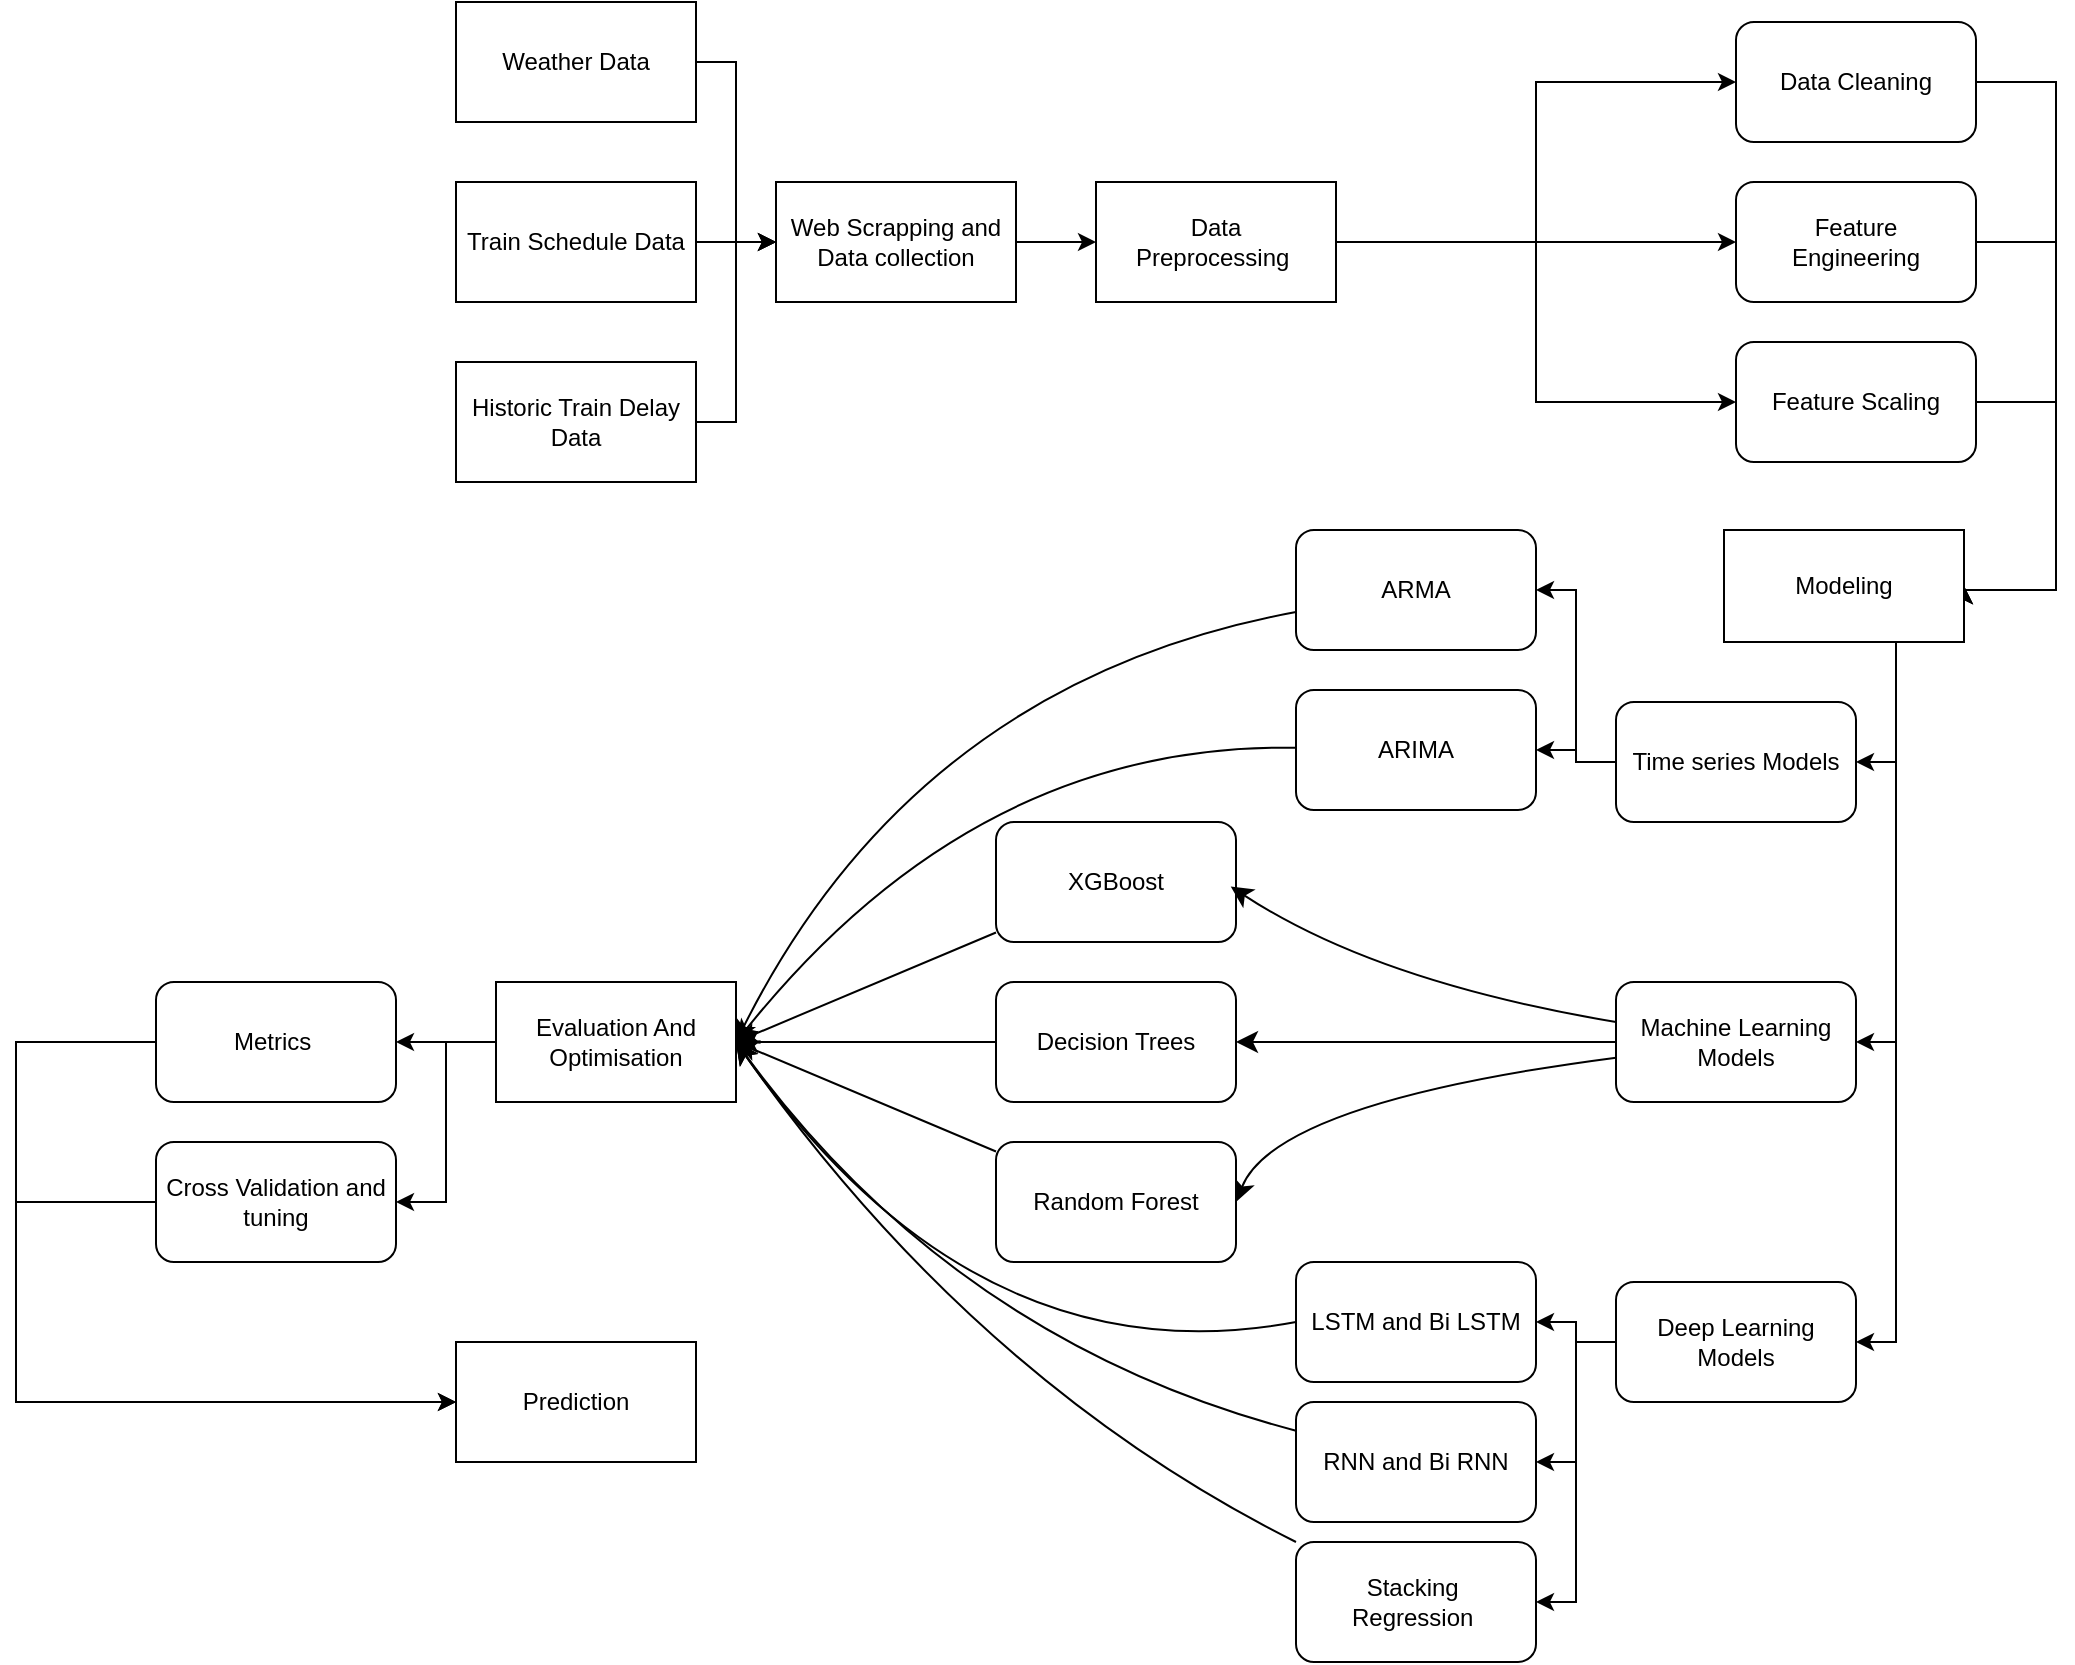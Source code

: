 <mxfile version="24.8.3">
  <diagram name="Page-1" id="Oc6mzuHaexsoy2SZjhDX">
    <mxGraphModel dx="2021" dy="847" grid="1" gridSize="10" guides="1" tooltips="1" connect="1" arrows="1" fold="1" page="1" pageScale="1" pageWidth="827" pageHeight="1169" math="0" shadow="0">
      <root>
        <mxCell id="0" />
        <mxCell id="1" parent="0" />
        <mxCell id="stg8ZOWepQ2pk7FR4M00-12" value="" style="edgeStyle=orthogonalEdgeStyle;rounded=0;orthogonalLoop=1;jettySize=auto;html=1;" parent="1" source="stg8ZOWepQ2pk7FR4M00-1" target="stg8ZOWepQ2pk7FR4M00-8" edge="1">
          <mxGeometry relative="1" as="geometry" />
        </mxCell>
        <mxCell id="stg8ZOWepQ2pk7FR4M00-1" value="Web Scrapping and Data collection" style="rounded=0;whiteSpace=wrap;html=1;" parent="1" vertex="1">
          <mxGeometry x="-120" y="410" width="120" height="60" as="geometry" />
        </mxCell>
        <mxCell id="stg8ZOWepQ2pk7FR4M00-4" style="edgeStyle=orthogonalEdgeStyle;rounded=0;orthogonalLoop=1;jettySize=auto;html=1;entryX=0;entryY=0.5;entryDx=0;entryDy=0;" parent="1" source="stg8ZOWepQ2pk7FR4M00-2" target="stg8ZOWepQ2pk7FR4M00-1" edge="1">
          <mxGeometry relative="1" as="geometry" />
        </mxCell>
        <mxCell id="stg8ZOWepQ2pk7FR4M00-2" value="Weather Data" style="rounded=0;whiteSpace=wrap;html=1;" parent="1" vertex="1">
          <mxGeometry x="-280" y="320" width="120" height="60" as="geometry" />
        </mxCell>
        <mxCell id="stg8ZOWepQ2pk7FR4M00-5" style="edgeStyle=orthogonalEdgeStyle;rounded=0;orthogonalLoop=1;jettySize=auto;html=1;" parent="1" source="stg8ZOWepQ2pk7FR4M00-3" edge="1">
          <mxGeometry relative="1" as="geometry">
            <mxPoint x="-120" y="440" as="targetPoint" />
            <Array as="points">
              <mxPoint x="-140" y="530" />
              <mxPoint x="-140" y="440" />
            </Array>
          </mxGeometry>
        </mxCell>
        <mxCell id="stg8ZOWepQ2pk7FR4M00-3" value="Historic Train Delay Data" style="rounded=0;whiteSpace=wrap;html=1;" parent="1" vertex="1">
          <mxGeometry x="-280" y="500" width="120" height="60" as="geometry" />
        </mxCell>
        <mxCell id="stg8ZOWepQ2pk7FR4M00-7" value="" style="edgeStyle=orthogonalEdgeStyle;rounded=0;orthogonalLoop=1;jettySize=auto;html=1;" parent="1" source="stg8ZOWepQ2pk7FR4M00-6" target="stg8ZOWepQ2pk7FR4M00-1" edge="1">
          <mxGeometry relative="1" as="geometry" />
        </mxCell>
        <mxCell id="stg8ZOWepQ2pk7FR4M00-6" value="Train Schedule Data" style="rounded=0;whiteSpace=wrap;html=1;" parent="1" vertex="1">
          <mxGeometry x="-280" y="410" width="120" height="60" as="geometry" />
        </mxCell>
        <mxCell id="stg8ZOWepQ2pk7FR4M00-13" value="" style="edgeStyle=orthogonalEdgeStyle;rounded=0;orthogonalLoop=1;jettySize=auto;html=1;" parent="1" source="stg8ZOWepQ2pk7FR4M00-8" target="stg8ZOWepQ2pk7FR4M00-10" edge="1">
          <mxGeometry relative="1" as="geometry" />
        </mxCell>
        <mxCell id="stg8ZOWepQ2pk7FR4M00-14" style="edgeStyle=orthogonalEdgeStyle;rounded=0;orthogonalLoop=1;jettySize=auto;html=1;entryX=0;entryY=0.5;entryDx=0;entryDy=0;" parent="1" source="stg8ZOWepQ2pk7FR4M00-8" target="stg8ZOWepQ2pk7FR4M00-9" edge="1">
          <mxGeometry relative="1" as="geometry" />
        </mxCell>
        <mxCell id="stg8ZOWepQ2pk7FR4M00-15" style="edgeStyle=orthogonalEdgeStyle;rounded=0;orthogonalLoop=1;jettySize=auto;html=1;entryX=0;entryY=0.5;entryDx=0;entryDy=0;" parent="1" source="stg8ZOWepQ2pk7FR4M00-8" target="stg8ZOWepQ2pk7FR4M00-11" edge="1">
          <mxGeometry relative="1" as="geometry" />
        </mxCell>
        <mxCell id="stg8ZOWepQ2pk7FR4M00-8" value="Data&lt;div&gt;Preprocessing&amp;nbsp;&lt;/div&gt;" style="rounded=0;whiteSpace=wrap;html=1;" parent="1" vertex="1">
          <mxGeometry x="40" y="410" width="120" height="60" as="geometry" />
        </mxCell>
        <mxCell id="stg8ZOWepQ2pk7FR4M00-21" style="edgeStyle=orthogonalEdgeStyle;rounded=0;orthogonalLoop=1;jettySize=auto;html=1;entryX=1;entryY=0.5;entryDx=0;entryDy=0;" parent="1" source="stg8ZOWepQ2pk7FR4M00-9" target="stg8ZOWepQ2pk7FR4M00-16" edge="1">
          <mxGeometry relative="1" as="geometry">
            <Array as="points">
              <mxPoint x="520" y="360" />
              <mxPoint x="520" y="614" />
            </Array>
          </mxGeometry>
        </mxCell>
        <mxCell id="stg8ZOWepQ2pk7FR4M00-9" value="Data Cleaning" style="rounded=1;whiteSpace=wrap;html=1;" parent="1" vertex="1">
          <mxGeometry x="360" y="330" width="120" height="60" as="geometry" />
        </mxCell>
        <mxCell id="stg8ZOWepQ2pk7FR4M00-22" style="edgeStyle=orthogonalEdgeStyle;rounded=0;orthogonalLoop=1;jettySize=auto;html=1;entryX=1;entryY=0.5;entryDx=0;entryDy=0;" parent="1" source="stg8ZOWepQ2pk7FR4M00-10" target="stg8ZOWepQ2pk7FR4M00-16" edge="1">
          <mxGeometry relative="1" as="geometry">
            <Array as="points">
              <mxPoint x="520" y="440" />
              <mxPoint x="520" y="614" />
            </Array>
          </mxGeometry>
        </mxCell>
        <mxCell id="stg8ZOWepQ2pk7FR4M00-10" value="Feature&lt;div&gt;&amp;nbsp;Engineering&amp;nbsp;&lt;/div&gt;" style="rounded=1;whiteSpace=wrap;html=1;" parent="1" vertex="1">
          <mxGeometry x="360" y="410" width="120" height="60" as="geometry" />
        </mxCell>
        <mxCell id="stg8ZOWepQ2pk7FR4M00-23" style="edgeStyle=orthogonalEdgeStyle;rounded=0;orthogonalLoop=1;jettySize=auto;html=1;entryX=1;entryY=0.5;entryDx=0;entryDy=0;" parent="1" source="stg8ZOWepQ2pk7FR4M00-11" target="stg8ZOWepQ2pk7FR4M00-16" edge="1">
          <mxGeometry relative="1" as="geometry">
            <Array as="points">
              <mxPoint x="520" y="520" />
              <mxPoint x="520" y="614" />
            </Array>
          </mxGeometry>
        </mxCell>
        <mxCell id="stg8ZOWepQ2pk7FR4M00-11" value="Feature Scaling" style="rounded=1;whiteSpace=wrap;html=1;" parent="1" vertex="1">
          <mxGeometry x="360" y="490" width="120" height="60" as="geometry" />
        </mxCell>
        <mxCell id="stg8ZOWepQ2pk7FR4M00-26" style="edgeStyle=orthogonalEdgeStyle;rounded=0;orthogonalLoop=1;jettySize=auto;html=1;entryX=1;entryY=0.5;entryDx=0;entryDy=0;" parent="1" source="stg8ZOWepQ2pk7FR4M00-16" target="stg8ZOWepQ2pk7FR4M00-20" edge="1">
          <mxGeometry relative="1" as="geometry">
            <Array as="points">
              <mxPoint x="440" y="700" />
            </Array>
          </mxGeometry>
        </mxCell>
        <mxCell id="stg8ZOWepQ2pk7FR4M00-41" style="edgeStyle=orthogonalEdgeStyle;rounded=0;orthogonalLoop=1;jettySize=auto;html=1;entryX=1;entryY=0.5;entryDx=0;entryDy=0;" parent="1" source="stg8ZOWepQ2pk7FR4M00-16" target="stg8ZOWepQ2pk7FR4M00-32" edge="1">
          <mxGeometry relative="1" as="geometry">
            <Array as="points">
              <mxPoint x="440" y="840" />
            </Array>
          </mxGeometry>
        </mxCell>
        <mxCell id="stg8ZOWepQ2pk7FR4M00-43" style="edgeStyle=orthogonalEdgeStyle;rounded=0;orthogonalLoop=1;jettySize=auto;html=1;entryX=1;entryY=0.5;entryDx=0;entryDy=0;" parent="1" source="stg8ZOWepQ2pk7FR4M00-16" target="stg8ZOWepQ2pk7FR4M00-42" edge="1">
          <mxGeometry relative="1" as="geometry">
            <Array as="points">
              <mxPoint x="440" y="990" />
            </Array>
          </mxGeometry>
        </mxCell>
        <mxCell id="stg8ZOWepQ2pk7FR4M00-16" value="Modeling" style="rounded=0;whiteSpace=wrap;html=1;" parent="1" vertex="1">
          <mxGeometry x="354" y="584" width="120" height="56" as="geometry" />
        </mxCell>
        <mxCell id="stg8ZOWepQ2pk7FR4M00-27" style="edgeStyle=orthogonalEdgeStyle;rounded=0;orthogonalLoop=1;jettySize=auto;html=1;entryX=1;entryY=0.5;entryDx=0;entryDy=0;" parent="1" source="stg8ZOWepQ2pk7FR4M00-20" target="stg8ZOWepQ2pk7FR4M00-24" edge="1">
          <mxGeometry relative="1" as="geometry" />
        </mxCell>
        <mxCell id="stg8ZOWepQ2pk7FR4M00-28" style="edgeStyle=orthogonalEdgeStyle;rounded=0;orthogonalLoop=1;jettySize=auto;html=1;entryX=1;entryY=0.5;entryDx=0;entryDy=0;" parent="1" source="stg8ZOWepQ2pk7FR4M00-20" target="stg8ZOWepQ2pk7FR4M00-25" edge="1">
          <mxGeometry relative="1" as="geometry" />
        </mxCell>
        <mxCell id="stg8ZOWepQ2pk7FR4M00-20" value="Time series Models" style="rounded=1;whiteSpace=wrap;html=1;" parent="1" vertex="1">
          <mxGeometry x="300" y="670" width="120" height="60" as="geometry" />
        </mxCell>
        <mxCell id="30z2oHUKhD7mHLdZUFcd-13" style="edgeStyle=none;curved=1;rounded=0;orthogonalLoop=1;jettySize=auto;html=1;entryX=1;entryY=0.5;entryDx=0;entryDy=0;fontSize=12;startSize=8;endSize=8;" edge="1" parent="1" source="stg8ZOWepQ2pk7FR4M00-24" target="stg8ZOWepQ2pk7FR4M00-52">
          <mxGeometry relative="1" as="geometry">
            <Array as="points">
              <mxPoint x="-50" y="660" />
            </Array>
          </mxGeometry>
        </mxCell>
        <mxCell id="stg8ZOWepQ2pk7FR4M00-24" value="ARMA" style="rounded=1;whiteSpace=wrap;html=1;" parent="1" vertex="1">
          <mxGeometry x="140" y="584" width="120" height="60" as="geometry" />
        </mxCell>
        <mxCell id="30z2oHUKhD7mHLdZUFcd-14" style="edgeStyle=none;curved=1;rounded=0;orthogonalLoop=1;jettySize=auto;html=1;entryX=1;entryY=0.5;entryDx=0;entryDy=0;fontSize=12;startSize=8;endSize=8;" edge="1" parent="1" source="stg8ZOWepQ2pk7FR4M00-25" target="stg8ZOWepQ2pk7FR4M00-52">
          <mxGeometry relative="1" as="geometry">
            <Array as="points">
              <mxPoint x="-20" y="690" />
            </Array>
          </mxGeometry>
        </mxCell>
        <mxCell id="stg8ZOWepQ2pk7FR4M00-25" value="ARIMA" style="rounded=1;whiteSpace=wrap;html=1;" parent="1" vertex="1">
          <mxGeometry x="140" y="664" width="120" height="60" as="geometry" />
        </mxCell>
        <mxCell id="30z2oHUKhD7mHLdZUFcd-2" style="edgeStyle=none;curved=1;rounded=0;orthogonalLoop=1;jettySize=auto;html=1;entryX=1;entryY=0.5;entryDx=0;entryDy=0;fontSize=12;startSize=8;endSize=8;" edge="1" parent="1" source="stg8ZOWepQ2pk7FR4M00-32" target="stg8ZOWepQ2pk7FR4M00-33">
          <mxGeometry relative="1" as="geometry" />
        </mxCell>
        <mxCell id="30z2oHUKhD7mHLdZUFcd-9" style="edgeStyle=none;curved=1;rounded=0;orthogonalLoop=1;jettySize=auto;html=1;entryX=1;entryY=0.5;entryDx=0;entryDy=0;fontSize=12;startSize=8;endSize=8;" edge="1" parent="1" source="stg8ZOWepQ2pk7FR4M00-32" target="stg8ZOWepQ2pk7FR4M00-34">
          <mxGeometry relative="1" as="geometry">
            <Array as="points">
              <mxPoint x="130" y="870" />
            </Array>
          </mxGeometry>
        </mxCell>
        <mxCell id="stg8ZOWepQ2pk7FR4M00-32" value="Machine Learning Models" style="rounded=1;whiteSpace=wrap;html=1;" parent="1" vertex="1">
          <mxGeometry x="300" y="810" width="120" height="60" as="geometry" />
        </mxCell>
        <mxCell id="30z2oHUKhD7mHLdZUFcd-11" style="edgeStyle=none;curved=1;rounded=0;orthogonalLoop=1;jettySize=auto;html=1;entryX=1;entryY=0.5;entryDx=0;entryDy=0;fontSize=12;startSize=8;endSize=8;" edge="1" parent="1" source="stg8ZOWepQ2pk7FR4M00-33" target="stg8ZOWepQ2pk7FR4M00-52">
          <mxGeometry relative="1" as="geometry" />
        </mxCell>
        <mxCell id="stg8ZOWepQ2pk7FR4M00-33" value="Decision Trees" style="rounded=1;whiteSpace=wrap;html=1;" parent="1" vertex="1">
          <mxGeometry x="-10" y="810" width="120" height="60" as="geometry" />
        </mxCell>
        <mxCell id="30z2oHUKhD7mHLdZUFcd-12" style="edgeStyle=none;curved=1;rounded=0;orthogonalLoop=1;jettySize=auto;html=1;entryX=1;entryY=0.5;entryDx=0;entryDy=0;fontSize=12;startSize=8;endSize=8;" edge="1" parent="1" source="stg8ZOWepQ2pk7FR4M00-34" target="stg8ZOWepQ2pk7FR4M00-52">
          <mxGeometry relative="1" as="geometry" />
        </mxCell>
        <mxCell id="stg8ZOWepQ2pk7FR4M00-34" value="Random Forest" style="rounded=1;whiteSpace=wrap;html=1;" parent="1" vertex="1">
          <mxGeometry x="-10" y="890" width="120" height="60" as="geometry" />
        </mxCell>
        <mxCell id="30z2oHUKhD7mHLdZUFcd-10" style="edgeStyle=none;curved=1;rounded=0;orthogonalLoop=1;jettySize=auto;html=1;entryX=1;entryY=0.5;entryDx=0;entryDy=0;fontSize=12;startSize=8;endSize=8;" edge="1" parent="1" source="stg8ZOWepQ2pk7FR4M00-36" target="stg8ZOWepQ2pk7FR4M00-52">
          <mxGeometry relative="1" as="geometry" />
        </mxCell>
        <mxCell id="stg8ZOWepQ2pk7FR4M00-36" value="XGBoost" style="rounded=1;whiteSpace=wrap;html=1;" parent="1" vertex="1">
          <mxGeometry x="-10" y="730" width="120" height="60" as="geometry" />
        </mxCell>
        <mxCell id="stg8ZOWepQ2pk7FR4M00-49" value="" style="edgeStyle=orthogonalEdgeStyle;rounded=0;orthogonalLoop=1;jettySize=auto;html=1;" parent="1" source="stg8ZOWepQ2pk7FR4M00-42" target="stg8ZOWepQ2pk7FR4M00-45" edge="1">
          <mxGeometry relative="1" as="geometry" />
        </mxCell>
        <mxCell id="stg8ZOWepQ2pk7FR4M00-50" style="edgeStyle=orthogonalEdgeStyle;rounded=0;orthogonalLoop=1;jettySize=auto;html=1;entryX=1;entryY=0.5;entryDx=0;entryDy=0;" parent="1" source="stg8ZOWepQ2pk7FR4M00-42" target="stg8ZOWepQ2pk7FR4M00-44" edge="1">
          <mxGeometry relative="1" as="geometry" />
        </mxCell>
        <mxCell id="stg8ZOWepQ2pk7FR4M00-51" style="edgeStyle=orthogonalEdgeStyle;rounded=0;orthogonalLoop=1;jettySize=auto;html=1;entryX=1;entryY=0.5;entryDx=0;entryDy=0;" parent="1" source="stg8ZOWepQ2pk7FR4M00-42" target="stg8ZOWepQ2pk7FR4M00-46" edge="1">
          <mxGeometry relative="1" as="geometry" />
        </mxCell>
        <mxCell id="stg8ZOWepQ2pk7FR4M00-42" value="Deep Learning Models" style="rounded=1;whiteSpace=wrap;html=1;" parent="1" vertex="1">
          <mxGeometry x="300" y="960" width="120" height="60" as="geometry" />
        </mxCell>
        <mxCell id="30z2oHUKhD7mHLdZUFcd-15" style="edgeStyle=none;curved=1;rounded=0;orthogonalLoop=1;jettySize=auto;html=1;entryX=1;entryY=0.5;entryDx=0;entryDy=0;fontSize=12;startSize=8;endSize=8;exitX=0;exitY=0.5;exitDx=0;exitDy=0;" edge="1" parent="1" source="stg8ZOWepQ2pk7FR4M00-44" target="stg8ZOWepQ2pk7FR4M00-52">
          <mxGeometry relative="1" as="geometry">
            <mxPoint x="140" y="955" as="sourcePoint" />
            <Array as="points">
              <mxPoint x="-20" y="1010" />
            </Array>
          </mxGeometry>
        </mxCell>
        <mxCell id="stg8ZOWepQ2pk7FR4M00-44" value="LSTM and Bi LSTM" style="rounded=1;whiteSpace=wrap;html=1;" parent="1" vertex="1">
          <mxGeometry x="140" y="950" width="120" height="60" as="geometry" />
        </mxCell>
        <mxCell id="30z2oHUKhD7mHLdZUFcd-16" style="edgeStyle=none;curved=1;rounded=0;orthogonalLoop=1;jettySize=auto;html=1;entryX=1;entryY=0.5;entryDx=0;entryDy=0;fontSize=12;startSize=8;endSize=8;" edge="1" parent="1" source="stg8ZOWepQ2pk7FR4M00-45" target="stg8ZOWepQ2pk7FR4M00-52">
          <mxGeometry relative="1" as="geometry">
            <Array as="points">
              <mxPoint x="-30" y="990" />
            </Array>
          </mxGeometry>
        </mxCell>
        <mxCell id="stg8ZOWepQ2pk7FR4M00-45" value="RNN and Bi RNN" style="rounded=1;whiteSpace=wrap;html=1;" parent="1" vertex="1">
          <mxGeometry x="140" y="1020" width="120" height="60" as="geometry" />
        </mxCell>
        <mxCell id="30z2oHUKhD7mHLdZUFcd-17" style="edgeStyle=none;curved=1;rounded=0;orthogonalLoop=1;jettySize=auto;html=1;entryX=1;entryY=0.5;entryDx=0;entryDy=0;fontSize=12;startSize=8;endSize=8;" edge="1" parent="1" source="stg8ZOWepQ2pk7FR4M00-46" target="stg8ZOWepQ2pk7FR4M00-52">
          <mxGeometry relative="1" as="geometry">
            <Array as="points">
              <mxPoint x="-20" y="1010" />
            </Array>
          </mxGeometry>
        </mxCell>
        <mxCell id="stg8ZOWepQ2pk7FR4M00-46" value="Stacking&amp;nbsp;&lt;div&gt;Regression&amp;nbsp;&lt;/div&gt;" style="rounded=1;whiteSpace=wrap;html=1;" parent="1" vertex="1">
          <mxGeometry x="140" y="1090" width="120" height="60" as="geometry" />
        </mxCell>
        <mxCell id="stg8ZOWepQ2pk7FR4M00-59" style="edgeStyle=orthogonalEdgeStyle;rounded=0;orthogonalLoop=1;jettySize=auto;html=1;entryX=1;entryY=0.5;entryDx=0;entryDy=0;" parent="1" source="stg8ZOWepQ2pk7FR4M00-52" target="stg8ZOWepQ2pk7FR4M00-54" edge="1">
          <mxGeometry relative="1" as="geometry" />
        </mxCell>
        <mxCell id="stg8ZOWepQ2pk7FR4M00-60" style="edgeStyle=orthogonalEdgeStyle;rounded=0;orthogonalLoop=1;jettySize=auto;html=1;entryX=1;entryY=0.5;entryDx=0;entryDy=0;" parent="1" source="stg8ZOWepQ2pk7FR4M00-52" target="stg8ZOWepQ2pk7FR4M00-55" edge="1">
          <mxGeometry relative="1" as="geometry" />
        </mxCell>
        <mxCell id="stg8ZOWepQ2pk7FR4M00-52" value="Evaluation And Optimisation" style="rounded=0;whiteSpace=wrap;html=1;" parent="1" vertex="1">
          <mxGeometry x="-260" y="810" width="120" height="60" as="geometry" />
        </mxCell>
        <mxCell id="stg8ZOWepQ2pk7FR4M00-62" style="edgeStyle=orthogonalEdgeStyle;rounded=0;orthogonalLoop=1;jettySize=auto;html=1;entryX=0;entryY=0.5;entryDx=0;entryDy=0;" parent="1" source="stg8ZOWepQ2pk7FR4M00-54" target="stg8ZOWepQ2pk7FR4M00-61" edge="1">
          <mxGeometry relative="1" as="geometry">
            <Array as="points">
              <mxPoint x="-500" y="840" />
              <mxPoint x="-500" y="1020" />
            </Array>
          </mxGeometry>
        </mxCell>
        <mxCell id="stg8ZOWepQ2pk7FR4M00-54" value="Metrics&amp;nbsp;" style="rounded=1;whiteSpace=wrap;html=1;" parent="1" vertex="1">
          <mxGeometry x="-430" y="810" width="120" height="60" as="geometry" />
        </mxCell>
        <mxCell id="stg8ZOWepQ2pk7FR4M00-63" style="edgeStyle=orthogonalEdgeStyle;rounded=0;orthogonalLoop=1;jettySize=auto;html=1;entryX=0;entryY=0.5;entryDx=0;entryDy=0;" parent="1" source="stg8ZOWepQ2pk7FR4M00-55" target="stg8ZOWepQ2pk7FR4M00-61" edge="1">
          <mxGeometry relative="1" as="geometry">
            <Array as="points">
              <mxPoint x="-500" y="920" />
              <mxPoint x="-500" y="1020" />
            </Array>
          </mxGeometry>
        </mxCell>
        <mxCell id="stg8ZOWepQ2pk7FR4M00-55" value="Cross Validation and tuning" style="rounded=1;whiteSpace=wrap;html=1;" parent="1" vertex="1">
          <mxGeometry x="-430" y="890" width="120" height="60" as="geometry" />
        </mxCell>
        <mxCell id="stg8ZOWepQ2pk7FR4M00-61" value="Prediction" style="rounded=0;whiteSpace=wrap;html=1;" parent="1" vertex="1">
          <mxGeometry x="-280" y="990" width="120" height="60" as="geometry" />
        </mxCell>
        <mxCell id="30z2oHUKhD7mHLdZUFcd-1" style="edgeStyle=none;curved=1;rounded=0;orthogonalLoop=1;jettySize=auto;html=1;entryX=0;entryY=0.5;entryDx=0;entryDy=0;fontSize=12;startSize=8;endSize=8;" edge="1" parent="1" source="stg8ZOWepQ2pk7FR4M00-32" target="stg8ZOWepQ2pk7FR4M00-32">
          <mxGeometry relative="1" as="geometry" />
        </mxCell>
        <mxCell id="30z2oHUKhD7mHLdZUFcd-8" style="edgeStyle=none;curved=1;rounded=0;orthogonalLoop=1;jettySize=auto;html=1;entryX=0.978;entryY=0.537;entryDx=0;entryDy=0;entryPerimeter=0;fontSize=12;startSize=8;endSize=8;" edge="1" parent="1" source="stg8ZOWepQ2pk7FR4M00-32" target="stg8ZOWepQ2pk7FR4M00-36">
          <mxGeometry relative="1" as="geometry">
            <Array as="points">
              <mxPoint x="180" y="810" />
            </Array>
          </mxGeometry>
        </mxCell>
      </root>
    </mxGraphModel>
  </diagram>
</mxfile>
